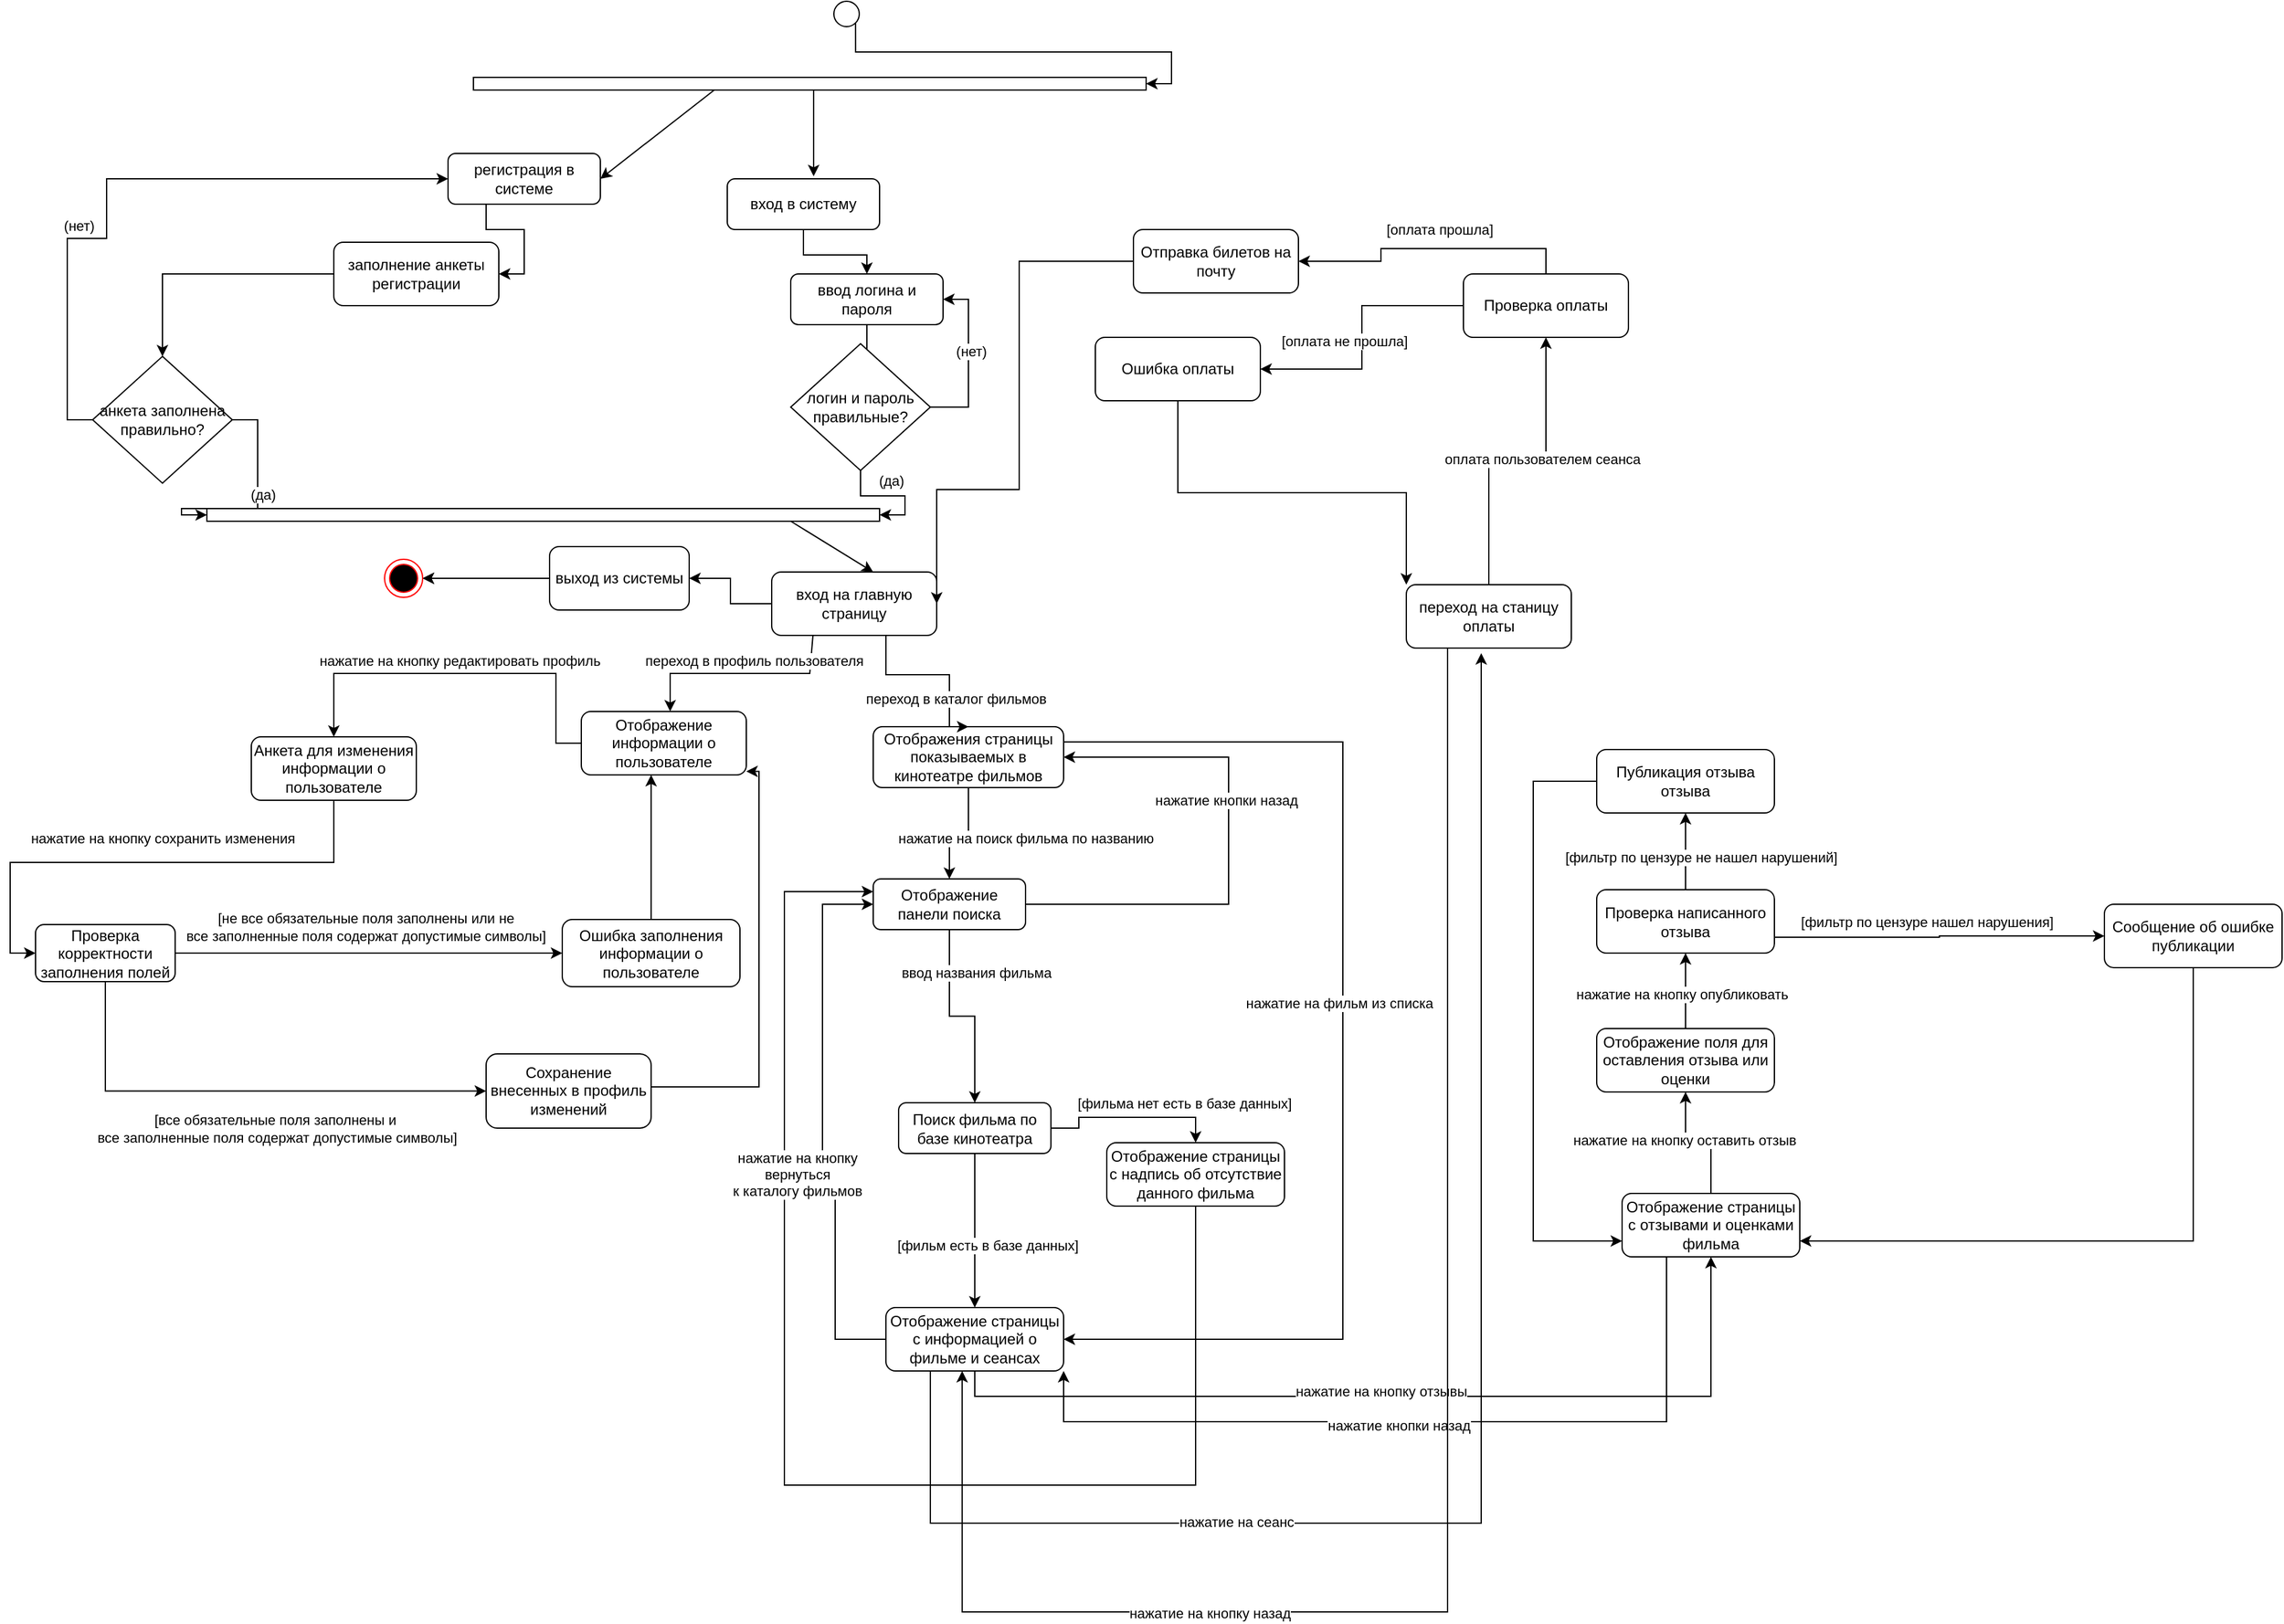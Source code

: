 <mxfile version="24.0.5" type="github">
  <diagram name="Страница — 1" id="B2PdsdtLqztHtTKQ_cyp">
    <mxGraphModel dx="2485" dy="1995" grid="1" gridSize="10" guides="1" tooltips="1" connect="1" arrows="1" fold="1" page="1" pageScale="1" pageWidth="827" pageHeight="1169" math="0" shadow="0">
      <root>
        <mxCell id="0" />
        <mxCell id="1" parent="0" />
        <mxCell id="3Qr5R2aU_Shr_VB6SGoX-1" style="edgeStyle=orthogonalEdgeStyle;rounded=0;orthogonalLoop=1;jettySize=auto;html=1;exitX=0.5;exitY=1;exitDx=0;exitDy=0;" edge="1" parent="1" source="3Qr5R2aU_Shr_VB6SGoX-28" target="3Qr5R2aU_Shr_VB6SGoX-68">
          <mxGeometry relative="1" as="geometry" />
        </mxCell>
        <mxCell id="3Qr5R2aU_Shr_VB6SGoX-2" style="edgeStyle=orthogonalEdgeStyle;rounded=0;orthogonalLoop=1;jettySize=auto;html=1;entryX=0.5;entryY=0;entryDx=0;entryDy=0;" edge="1" parent="1" source="3Qr5R2aU_Shr_VB6SGoX-5" target="3Qr5R2aU_Shr_VB6SGoX-15">
          <mxGeometry relative="1" as="geometry" />
        </mxCell>
        <mxCell id="3Qr5R2aU_Shr_VB6SGoX-5" value="вход в систему" style="rounded=1;whiteSpace=wrap;html=1;" vertex="1" parent="1">
          <mxGeometry x="400" y="100" width="120" height="40" as="geometry" />
        </mxCell>
        <mxCell id="3Qr5R2aU_Shr_VB6SGoX-131" style="edgeStyle=orthogonalEdgeStyle;rounded=0;orthogonalLoop=1;jettySize=auto;html=1;exitX=1;exitY=1;exitDx=0;exitDy=0;" edge="1" parent="1" source="3Qr5R2aU_Shr_VB6SGoX-10" target="3Qr5R2aU_Shr_VB6SGoX-129">
          <mxGeometry relative="1" as="geometry" />
        </mxCell>
        <mxCell id="3Qr5R2aU_Shr_VB6SGoX-10" value="" style="ellipse;whiteSpace=wrap;html=1;aspect=fixed;" vertex="1" parent="1">
          <mxGeometry x="484" y="-40" width="20" height="20" as="geometry" />
        </mxCell>
        <mxCell id="3Qr5R2aU_Shr_VB6SGoX-117" style="edgeStyle=orthogonalEdgeStyle;rounded=0;orthogonalLoop=1;jettySize=auto;html=1;exitX=0.5;exitY=1;exitDx=0;exitDy=0;" edge="1" parent="1" source="3Qr5R2aU_Shr_VB6SGoX-15" target="3Qr5R2aU_Shr_VB6SGoX-115">
          <mxGeometry relative="1" as="geometry" />
        </mxCell>
        <mxCell id="3Qr5R2aU_Shr_VB6SGoX-15" value="ввод логина и пароля" style="rounded=1;whiteSpace=wrap;html=1;" vertex="1" parent="1">
          <mxGeometry x="450" y="175" width="120" height="40" as="geometry" />
        </mxCell>
        <mxCell id="3Qr5R2aU_Shr_VB6SGoX-16" style="edgeStyle=orthogonalEdgeStyle;rounded=0;orthogonalLoop=1;jettySize=auto;html=1;exitX=0.5;exitY=1;exitDx=0;exitDy=0;entryX=0.5;entryY=0;entryDx=0;entryDy=0;" edge="1" parent="1" source="3Qr5R2aU_Shr_VB6SGoX-21" target="3Qr5R2aU_Shr_VB6SGoX-26">
          <mxGeometry relative="1" as="geometry" />
        </mxCell>
        <mxCell id="3Qr5R2aU_Shr_VB6SGoX-17" value="нажатие на поиск фильма по названию" style="edgeLabel;html=1;align=center;verticalAlign=middle;resizable=0;points=[];" vertex="1" connectable="0" parent="3Qr5R2aU_Shr_VB6SGoX-16">
          <mxGeometry x="-0.05" y="-1" relative="1" as="geometry">
            <mxPoint x="50" y="5" as="offset" />
          </mxGeometry>
        </mxCell>
        <mxCell id="3Qr5R2aU_Shr_VB6SGoX-18" style="edgeStyle=orthogonalEdgeStyle;rounded=0;orthogonalLoop=1;jettySize=auto;html=1;exitX=1;exitY=0.25;exitDx=0;exitDy=0;entryX=1;entryY=0.5;entryDx=0;entryDy=0;" edge="1" parent="1" source="3Qr5R2aU_Shr_VB6SGoX-21" target="3Qr5R2aU_Shr_VB6SGoX-68">
          <mxGeometry relative="1" as="geometry">
            <Array as="points">
              <mxPoint x="885" y="544" />
              <mxPoint x="885" y="1015" />
            </Array>
          </mxGeometry>
        </mxCell>
        <mxCell id="3Qr5R2aU_Shr_VB6SGoX-19" value="нажатие на фильм из списка" style="edgeLabel;html=1;align=center;verticalAlign=middle;resizable=0;points=[];" vertex="1" connectable="0" parent="3Qr5R2aU_Shr_VB6SGoX-18">
          <mxGeometry x="-0.065" y="-3" relative="1" as="geometry">
            <mxPoint as="offset" />
          </mxGeometry>
        </mxCell>
        <mxCell id="3Qr5R2aU_Shr_VB6SGoX-21" value="Отображения страницы показываемых в кинотеатре фильмов" style="rounded=1;whiteSpace=wrap;html=1;" vertex="1" parent="1">
          <mxGeometry x="515" y="532" width="150" height="48" as="geometry" />
        </mxCell>
        <mxCell id="3Qr5R2aU_Shr_VB6SGoX-22" style="edgeStyle=orthogonalEdgeStyle;rounded=0;orthogonalLoop=1;jettySize=auto;html=1;entryX=0.5;entryY=0;entryDx=0;entryDy=0;" edge="1" parent="1" source="3Qr5R2aU_Shr_VB6SGoX-26" target="3Qr5R2aU_Shr_VB6SGoX-28">
          <mxGeometry relative="1" as="geometry" />
        </mxCell>
        <mxCell id="3Qr5R2aU_Shr_VB6SGoX-23" value="[фильм есть в базе данных]" style="edgeLabel;html=1;align=center;verticalAlign=middle;resizable=0;points=[];" vertex="1" connectable="0" parent="3Qr5R2aU_Shr_VB6SGoX-22">
          <mxGeometry x="-0.033" y="-2" relative="1" as="geometry">
            <mxPoint x="22" y="178" as="offset" />
          </mxGeometry>
        </mxCell>
        <mxCell id="3Qr5R2aU_Shr_VB6SGoX-24" style="edgeStyle=orthogonalEdgeStyle;rounded=0;orthogonalLoop=1;jettySize=auto;html=1;exitX=1;exitY=0.5;exitDx=0;exitDy=0;entryX=1;entryY=0.5;entryDx=0;entryDy=0;" edge="1" parent="1" source="3Qr5R2aU_Shr_VB6SGoX-26" target="3Qr5R2aU_Shr_VB6SGoX-21">
          <mxGeometry relative="1" as="geometry">
            <Array as="points">
              <mxPoint x="795" y="672" />
              <mxPoint x="795" y="556" />
            </Array>
          </mxGeometry>
        </mxCell>
        <mxCell id="3Qr5R2aU_Shr_VB6SGoX-25" value="нажатие кнопки назад" style="edgeLabel;html=1;align=center;verticalAlign=middle;resizable=0;points=[];" vertex="1" connectable="0" parent="3Qr5R2aU_Shr_VB6SGoX-24">
          <mxGeometry x="0.069" y="2" relative="1" as="geometry">
            <mxPoint y="-25" as="offset" />
          </mxGeometry>
        </mxCell>
        <mxCell id="3Qr5R2aU_Shr_VB6SGoX-26" value="Отображение панели поиска" style="rounded=1;whiteSpace=wrap;html=1;" vertex="1" parent="1">
          <mxGeometry x="515" y="652" width="120" height="40" as="geometry" />
        </mxCell>
        <mxCell id="3Qr5R2aU_Shr_VB6SGoX-27" style="edgeStyle=orthogonalEdgeStyle;rounded=0;orthogonalLoop=1;jettySize=auto;html=1;exitX=1;exitY=0.5;exitDx=0;exitDy=0;entryX=0.5;entryY=0;entryDx=0;entryDy=0;" edge="1" parent="1" source="3Qr5R2aU_Shr_VB6SGoX-28" target="3Qr5R2aU_Shr_VB6SGoX-70">
          <mxGeometry relative="1" as="geometry" />
        </mxCell>
        <mxCell id="3Qr5R2aU_Shr_VB6SGoX-28" value="Поиск фильма по базе кинотеатра" style="rounded=1;whiteSpace=wrap;html=1;" vertex="1" parent="1">
          <mxGeometry x="535" y="828.5" width="120" height="40" as="geometry" />
        </mxCell>
        <mxCell id="3Qr5R2aU_Shr_VB6SGoX-31" style="edgeStyle=orthogonalEdgeStyle;rounded=0;orthogonalLoop=1;jettySize=auto;html=1;exitX=0.25;exitY=1;exitDx=0;exitDy=0;entryX=1;entryY=0.5;entryDx=0;entryDy=0;" edge="1" parent="1" source="3Qr5R2aU_Shr_VB6SGoX-32" target="3Qr5R2aU_Shr_VB6SGoX-73">
          <mxGeometry relative="1" as="geometry" />
        </mxCell>
        <mxCell id="3Qr5R2aU_Shr_VB6SGoX-32" value="регистрация в системе" style="rounded=1;whiteSpace=wrap;html=1;" vertex="1" parent="1">
          <mxGeometry x="180" y="80" width="120" height="40" as="geometry" />
        </mxCell>
        <mxCell id="3Qr5R2aU_Shr_VB6SGoX-35" style="edgeStyle=orthogonalEdgeStyle;rounded=0;orthogonalLoop=1;jettySize=auto;html=1;exitX=0;exitY=0.5;exitDx=0;exitDy=0;entryX=0;entryY=0.5;entryDx=0;entryDy=0;" edge="1" parent="1" source="3Qr5R2aU_Shr_VB6SGoX-111" target="3Qr5R2aU_Shr_VB6SGoX-32">
          <mxGeometry relative="1" as="geometry">
            <mxPoint x="-120" y="280" as="sourcePoint" />
            <mxPoint x="-90" y="53.5" as="targetPoint" />
            <Array as="points">
              <mxPoint x="-120" y="290" />
              <mxPoint x="-120" y="147" />
              <mxPoint x="-89" y="147" />
              <mxPoint x="-89" y="100" />
            </Array>
          </mxGeometry>
        </mxCell>
        <mxCell id="3Qr5R2aU_Shr_VB6SGoX-36" value="(нет)" style="edgeLabel;html=1;align=center;verticalAlign=middle;resizable=0;points=[];" vertex="1" connectable="0" parent="3Qr5R2aU_Shr_VB6SGoX-35">
          <mxGeometry x="0.067" y="-3" relative="1" as="geometry">
            <mxPoint x="-53" y="34" as="offset" />
          </mxGeometry>
        </mxCell>
        <mxCell id="3Qr5R2aU_Shr_VB6SGoX-42" style="edgeStyle=orthogonalEdgeStyle;rounded=0;orthogonalLoop=1;jettySize=auto;html=1;entryX=0.5;entryY=0;entryDx=0;entryDy=0;" edge="1" parent="1" source="3Qr5R2aU_Shr_VB6SGoX-44" target="3Qr5R2aU_Shr_VB6SGoX-21">
          <mxGeometry relative="1" as="geometry">
            <Array as="points">
              <mxPoint x="525" y="491" />
              <mxPoint x="575" y="491" />
            </Array>
          </mxGeometry>
        </mxCell>
        <mxCell id="3Qr5R2aU_Shr_VB6SGoX-43" value="переход в каталог фильмов" style="edgeLabel;html=1;align=center;verticalAlign=middle;resizable=0;points=[];" vertex="1" connectable="0" parent="3Qr5R2aU_Shr_VB6SGoX-42">
          <mxGeometry x="-0.296" y="-1" relative="1" as="geometry">
            <mxPoint x="38" y="18" as="offset" />
          </mxGeometry>
        </mxCell>
        <mxCell id="3Qr5R2aU_Shr_VB6SGoX-123" style="edgeStyle=orthogonalEdgeStyle;rounded=0;orthogonalLoop=1;jettySize=auto;html=1;exitX=0;exitY=0.5;exitDx=0;exitDy=0;entryX=1;entryY=0.5;entryDx=0;entryDy=0;" edge="1" parent="1" source="3Qr5R2aU_Shr_VB6SGoX-44" target="3Qr5R2aU_Shr_VB6SGoX-122">
          <mxGeometry relative="1" as="geometry" />
        </mxCell>
        <mxCell id="3Qr5R2aU_Shr_VB6SGoX-44" value="вход на главную страницу" style="rounded=1;whiteSpace=wrap;html=1;" vertex="1" parent="1">
          <mxGeometry x="435" y="410" width="130" height="50" as="geometry" />
        </mxCell>
        <mxCell id="3Qr5R2aU_Shr_VB6SGoX-45" value="Отображение информации о пользователе" style="rounded=1;whiteSpace=wrap;html=1;" vertex="1" parent="1">
          <mxGeometry x="285" y="520" width="130" height="50" as="geometry" />
        </mxCell>
        <mxCell id="3Qr5R2aU_Shr_VB6SGoX-46" value="" style="endArrow=classic;html=1;rounded=0;exitX=0.25;exitY=1;exitDx=0;exitDy=0;" edge="1" parent="1" source="3Qr5R2aU_Shr_VB6SGoX-44">
          <mxGeometry width="50" height="50" relative="1" as="geometry">
            <mxPoint x="535" y="500" as="sourcePoint" />
            <mxPoint x="355" y="520" as="targetPoint" />
            <Array as="points">
              <mxPoint x="465" y="490" />
              <mxPoint x="355" y="490" />
            </Array>
          </mxGeometry>
        </mxCell>
        <mxCell id="3Qr5R2aU_Shr_VB6SGoX-47" value="переход в профиль пользователя" style="edgeLabel;html=1;align=center;verticalAlign=middle;resizable=0;points=[];" vertex="1" connectable="0" parent="3Qr5R2aU_Shr_VB6SGoX-46">
          <mxGeometry x="0.179" y="-1" relative="1" as="geometry">
            <mxPoint x="26" y="-9" as="offset" />
          </mxGeometry>
        </mxCell>
        <mxCell id="3Qr5R2aU_Shr_VB6SGoX-50" style="edgeStyle=orthogonalEdgeStyle;rounded=0;orthogonalLoop=1;jettySize=auto;html=1;exitX=0.5;exitY=1;exitDx=0;exitDy=0;entryX=0;entryY=0.5;entryDx=0;entryDy=0;" edge="1" parent="1" source="3Qr5R2aU_Shr_VB6SGoX-51" target="3Qr5R2aU_Shr_VB6SGoX-56">
          <mxGeometry relative="1" as="geometry" />
        </mxCell>
        <mxCell id="3Qr5R2aU_Shr_VB6SGoX-51" value="Анкета для изменения информации о пользователе" style="rounded=1;whiteSpace=wrap;html=1;" vertex="1" parent="1">
          <mxGeometry x="25" y="540" width="130" height="50" as="geometry" />
        </mxCell>
        <mxCell id="3Qr5R2aU_Shr_VB6SGoX-52" value="" style="endArrow=classic;html=1;rounded=0;exitX=0;exitY=0.5;exitDx=0;exitDy=0;entryX=0.5;entryY=0;entryDx=0;entryDy=0;" edge="1" parent="1" source="3Qr5R2aU_Shr_VB6SGoX-45" target="3Qr5R2aU_Shr_VB6SGoX-51">
          <mxGeometry width="50" height="50" relative="1" as="geometry">
            <mxPoint x="295" y="460" as="sourcePoint" />
            <mxPoint x="182" y="520" as="targetPoint" />
            <Array as="points">
              <mxPoint x="265" y="545" />
              <mxPoint x="265" y="490" />
              <mxPoint x="90" y="490" />
            </Array>
          </mxGeometry>
        </mxCell>
        <mxCell id="3Qr5R2aU_Shr_VB6SGoX-53" value="нажатие на кнопку редактировать профиль" style="edgeLabel;html=1;align=center;verticalAlign=middle;resizable=0;points=[];" vertex="1" connectable="0" parent="3Qr5R2aU_Shr_VB6SGoX-52">
          <mxGeometry x="0.179" y="-1" relative="1" as="geometry">
            <mxPoint x="26" y="-9" as="offset" />
          </mxGeometry>
        </mxCell>
        <mxCell id="3Qr5R2aU_Shr_VB6SGoX-54" style="edgeStyle=orthogonalEdgeStyle;rounded=0;orthogonalLoop=1;jettySize=auto;html=1;exitX=0.5;exitY=1;exitDx=0;exitDy=0;entryX=0;entryY=0.5;entryDx=0;entryDy=0;" edge="1" parent="1" source="3Qr5R2aU_Shr_VB6SGoX-56" target="3Qr5R2aU_Shr_VB6SGoX-59">
          <mxGeometry relative="1" as="geometry" />
        </mxCell>
        <mxCell id="3Qr5R2aU_Shr_VB6SGoX-55" style="edgeStyle=orthogonalEdgeStyle;rounded=0;orthogonalLoop=1;jettySize=auto;html=1;exitX=1;exitY=0.5;exitDx=0;exitDy=0;entryX=0;entryY=0.5;entryDx=0;entryDy=0;" edge="1" parent="1" source="3Qr5R2aU_Shr_VB6SGoX-56" target="3Qr5R2aU_Shr_VB6SGoX-61">
          <mxGeometry relative="1" as="geometry" />
        </mxCell>
        <mxCell id="3Qr5R2aU_Shr_VB6SGoX-56" value="Проверка корректности заполнения полей" style="rounded=1;whiteSpace=wrap;html=1;" vertex="1" parent="1">
          <mxGeometry x="-145" y="688" width="110" height="45" as="geometry" />
        </mxCell>
        <mxCell id="3Qr5R2aU_Shr_VB6SGoX-57" value="[все обязательные поля заполнены и&amp;nbsp;&lt;div&gt;все заполненные поля содержат допустимые символы&lt;span style=&quot;background-color: rgb(251, 251, 251); text-wrap: wrap;&quot;&gt;]&lt;/span&gt;&lt;/div&gt;" style="edgeLabel;html=1;align=center;verticalAlign=middle;resizable=0;points=[];" vertex="1" connectable="0" parent="1">
          <mxGeometry x="45" y="848.5" as="geometry" />
        </mxCell>
        <mxCell id="3Qr5R2aU_Shr_VB6SGoX-58" style="edgeStyle=orthogonalEdgeStyle;rounded=0;orthogonalLoop=1;jettySize=auto;html=1;exitX=1;exitY=0.5;exitDx=0;exitDy=0;entryX=0.75;entryY=1;entryDx=0;entryDy=0;" edge="1" parent="1" source="3Qr5R2aU_Shr_VB6SGoX-59">
          <mxGeometry relative="1" as="geometry">
            <mxPoint x="372.5" y="816.48" as="sourcePoint" />
            <mxPoint x="415" y="567.23" as="targetPoint" />
            <Array as="points">
              <mxPoint x="340" y="816" />
              <mxPoint x="425" y="816" />
              <mxPoint x="425" y="567" />
            </Array>
          </mxGeometry>
        </mxCell>
        <mxCell id="3Qr5R2aU_Shr_VB6SGoX-59" value="Сохранение внесенных в профиль изменений" style="rounded=1;whiteSpace=wrap;html=1;" vertex="1" parent="1">
          <mxGeometry x="210" y="790" width="130" height="58.5" as="geometry" />
        </mxCell>
        <mxCell id="3Qr5R2aU_Shr_VB6SGoX-60" style="edgeStyle=orthogonalEdgeStyle;rounded=0;orthogonalLoop=1;jettySize=auto;html=1;exitX=0.5;exitY=0;exitDx=0;exitDy=0;" edge="1" parent="1" source="3Qr5R2aU_Shr_VB6SGoX-61" target="3Qr5R2aU_Shr_VB6SGoX-45">
          <mxGeometry relative="1" as="geometry">
            <Array as="points">
              <mxPoint x="340" y="600" />
              <mxPoint x="340" y="600" />
            </Array>
          </mxGeometry>
        </mxCell>
        <mxCell id="3Qr5R2aU_Shr_VB6SGoX-61" value="Ошибка заполнения информации о пользователе" style="rounded=1;whiteSpace=wrap;html=1;" vertex="1" parent="1">
          <mxGeometry x="270" y="684" width="140" height="53" as="geometry" />
        </mxCell>
        <mxCell id="3Qr5R2aU_Shr_VB6SGoX-62" value="[не все обязательные поля заполнены или не&lt;div&gt;все заполненные поля содержат допустимые символы&lt;span style=&quot;background-color: rgb(251, 251, 251); text-wrap: wrap;&quot;&gt;]&lt;/span&gt;&lt;/div&gt;" style="edgeLabel;html=1;align=center;verticalAlign=middle;resizable=0;points=[];" vertex="1" connectable="0" parent="1">
          <mxGeometry x="115" y="692" as="geometry">
            <mxPoint y="-2" as="offset" />
          </mxGeometry>
        </mxCell>
        <mxCell id="3Qr5R2aU_Shr_VB6SGoX-63" value="нажатие на кнопку сохранить изменения" style="edgeLabel;html=1;align=center;verticalAlign=middle;resizable=0;points=[];" vertex="1" connectable="0" parent="1">
          <mxGeometry x="-45.003" y="620" as="geometry" />
        </mxCell>
        <mxCell id="3Qr5R2aU_Shr_VB6SGoX-64" value="ввод названия фильма" style="edgeLabel;html=1;align=center;verticalAlign=middle;resizable=0;points=[];" vertex="1" connectable="0" parent="1">
          <mxGeometry x="605.0" y="710.497" as="geometry">
            <mxPoint x="-9" y="15" as="offset" />
          </mxGeometry>
        </mxCell>
        <mxCell id="3Qr5R2aU_Shr_VB6SGoX-65" style="edgeStyle=orthogonalEdgeStyle;rounded=0;orthogonalLoop=1;jettySize=auto;html=1;entryX=0;entryY=0.5;entryDx=0;entryDy=0;exitX=0;exitY=0.5;exitDx=0;exitDy=0;" edge="1" parent="1" source="3Qr5R2aU_Shr_VB6SGoX-68" target="3Qr5R2aU_Shr_VB6SGoX-26">
          <mxGeometry relative="1" as="geometry">
            <Array as="points">
              <mxPoint x="485" y="1015" />
              <mxPoint x="485" y="890" />
              <mxPoint x="475" y="890" />
              <mxPoint x="475" y="672" />
            </Array>
          </mxGeometry>
        </mxCell>
        <mxCell id="3Qr5R2aU_Shr_VB6SGoX-66" style="edgeStyle=orthogonalEdgeStyle;rounded=0;orthogonalLoop=1;jettySize=auto;html=1;exitX=0.5;exitY=1;exitDx=0;exitDy=0;" edge="1" parent="1" source="3Qr5R2aU_Shr_VB6SGoX-68" target="3Qr5R2aU_Shr_VB6SGoX-81">
          <mxGeometry relative="1" as="geometry" />
        </mxCell>
        <mxCell id="3Qr5R2aU_Shr_VB6SGoX-67" value="нажатие на кнопку отзывы" style="edgeLabel;html=1;align=center;verticalAlign=middle;resizable=0;points=[];" vertex="1" connectable="0" parent="3Qr5R2aU_Shr_VB6SGoX-66">
          <mxGeometry x="-0.042" y="4" relative="1" as="geometry">
            <mxPoint as="offset" />
          </mxGeometry>
        </mxCell>
        <mxCell id="3Qr5R2aU_Shr_VB6SGoX-68" value="Отображение страницы с информацией о фильме и сеансах" style="rounded=1;whiteSpace=wrap;html=1;" vertex="1" parent="1">
          <mxGeometry x="525" y="990" width="140" height="50" as="geometry" />
        </mxCell>
        <mxCell id="3Qr5R2aU_Shr_VB6SGoX-69" style="edgeStyle=orthogonalEdgeStyle;rounded=0;orthogonalLoop=1;jettySize=auto;html=1;exitX=0.5;exitY=1;exitDx=0;exitDy=0;entryX=0;entryY=0.25;entryDx=0;entryDy=0;" edge="1" parent="1" source="3Qr5R2aU_Shr_VB6SGoX-70" target="3Qr5R2aU_Shr_VB6SGoX-26">
          <mxGeometry relative="1" as="geometry">
            <Array as="points">
              <mxPoint x="769" y="1130" />
              <mxPoint x="445" y="1130" />
              <mxPoint x="445" y="662" />
            </Array>
          </mxGeometry>
        </mxCell>
        <mxCell id="3Qr5R2aU_Shr_VB6SGoX-70" value="Отображение страницы с надпись об отсутствие данного фильма" style="rounded=1;whiteSpace=wrap;html=1;" vertex="1" parent="1">
          <mxGeometry x="699" y="860" width="140" height="50" as="geometry" />
        </mxCell>
        <mxCell id="3Qr5R2aU_Shr_VB6SGoX-71" value="[фильма нет есть в базе данных]" style="edgeLabel;html=1;align=center;verticalAlign=middle;resizable=0;points=[];" vertex="1" connectable="0" parent="1">
          <mxGeometry x="760" y="828.503" as="geometry" />
        </mxCell>
        <mxCell id="3Qr5R2aU_Shr_VB6SGoX-72" value="нажатие на кнопку&lt;div&gt;&amp;nbsp;вернуться&amp;nbsp;&lt;div&gt;к каталогу фильмов&lt;/div&gt;&lt;/div&gt;" style="edgeLabel;html=1;align=center;verticalAlign=middle;resizable=0;points=[];" vertex="1" connectable="0" parent="1">
          <mxGeometry x="455.0" y="884.997" as="geometry" />
        </mxCell>
        <mxCell id="3Qr5R2aU_Shr_VB6SGoX-112" style="edgeStyle=orthogonalEdgeStyle;rounded=0;orthogonalLoop=1;jettySize=auto;html=1;exitX=0;exitY=0.5;exitDx=0;exitDy=0;entryX=0.5;entryY=0;entryDx=0;entryDy=0;" edge="1" parent="1" source="3Qr5R2aU_Shr_VB6SGoX-73" target="3Qr5R2aU_Shr_VB6SGoX-111">
          <mxGeometry relative="1" as="geometry" />
        </mxCell>
        <mxCell id="3Qr5R2aU_Shr_VB6SGoX-73" value="заполнение анкеты регистрации" style="rounded=1;whiteSpace=wrap;html=1;" vertex="1" parent="1">
          <mxGeometry x="90" y="150" width="130" height="50" as="geometry" />
        </mxCell>
        <mxCell id="3Qr5R2aU_Shr_VB6SGoX-77" style="edgeStyle=orthogonalEdgeStyle;rounded=0;orthogonalLoop=1;jettySize=auto;html=1;exitX=0.5;exitY=0;exitDx=0;exitDy=0;entryX=0.5;entryY=1;entryDx=0;entryDy=0;" edge="1" parent="1" source="3Qr5R2aU_Shr_VB6SGoX-81" target="3Qr5R2aU_Shr_VB6SGoX-84">
          <mxGeometry relative="1" as="geometry" />
        </mxCell>
        <mxCell id="3Qr5R2aU_Shr_VB6SGoX-78" value="нажатие на кнопку оставить отзыв" style="edgeLabel;html=1;align=center;verticalAlign=middle;resizable=0;points=[];" vertex="1" connectable="0" parent="3Qr5R2aU_Shr_VB6SGoX-77">
          <mxGeometry x="0.239" y="1" relative="1" as="geometry">
            <mxPoint as="offset" />
          </mxGeometry>
        </mxCell>
        <mxCell id="3Qr5R2aU_Shr_VB6SGoX-79" style="edgeStyle=orthogonalEdgeStyle;rounded=0;orthogonalLoop=1;jettySize=auto;html=1;exitX=0.25;exitY=1;exitDx=0;exitDy=0;entryX=1;entryY=1;entryDx=0;entryDy=0;" edge="1" parent="1" source="3Qr5R2aU_Shr_VB6SGoX-81" target="3Qr5R2aU_Shr_VB6SGoX-68">
          <mxGeometry relative="1" as="geometry">
            <Array as="points">
              <mxPoint x="1140" y="1080" />
              <mxPoint x="665" y="1080" />
            </Array>
          </mxGeometry>
        </mxCell>
        <mxCell id="3Qr5R2aU_Shr_VB6SGoX-80" value="нажатие кнопки назад" style="edgeLabel;html=1;align=center;verticalAlign=middle;resizable=0;points=[];" vertex="1" connectable="0" parent="3Qr5R2aU_Shr_VB6SGoX-79">
          <mxGeometry x="0.057" y="3" relative="1" as="geometry">
            <mxPoint as="offset" />
          </mxGeometry>
        </mxCell>
        <mxCell id="3Qr5R2aU_Shr_VB6SGoX-81" value="Отображение страницы с отзывами и оценками фильма" style="rounded=1;whiteSpace=wrap;html=1;" vertex="1" parent="1">
          <mxGeometry x="1105" y="900" width="140" height="50" as="geometry" />
        </mxCell>
        <mxCell id="3Qr5R2aU_Shr_VB6SGoX-82" style="edgeStyle=orthogonalEdgeStyle;rounded=0;orthogonalLoop=1;jettySize=auto;html=1;exitX=0.5;exitY=0;exitDx=0;exitDy=0;entryX=0.5;entryY=1;entryDx=0;entryDy=0;" edge="1" parent="1" source="3Qr5R2aU_Shr_VB6SGoX-84" target="3Qr5R2aU_Shr_VB6SGoX-88">
          <mxGeometry relative="1" as="geometry" />
        </mxCell>
        <mxCell id="3Qr5R2aU_Shr_VB6SGoX-83" value="нажатие на кнопку опубликовать" style="edgeLabel;html=1;align=center;verticalAlign=middle;resizable=0;points=[];" vertex="1" connectable="0" parent="3Qr5R2aU_Shr_VB6SGoX-82">
          <mxGeometry x="-0.088" y="3" relative="1" as="geometry">
            <mxPoint as="offset" />
          </mxGeometry>
        </mxCell>
        <mxCell id="3Qr5R2aU_Shr_VB6SGoX-84" value="Отображение поля для оставления отзыва или оценки" style="rounded=1;whiteSpace=wrap;html=1;" vertex="1" parent="1">
          <mxGeometry x="1085" y="770" width="140" height="50" as="geometry" />
        </mxCell>
        <mxCell id="3Qr5R2aU_Shr_VB6SGoX-85" style="edgeStyle=orthogonalEdgeStyle;rounded=0;orthogonalLoop=1;jettySize=auto;html=1;exitX=0.5;exitY=0;exitDx=0;exitDy=0;entryX=0.5;entryY=1;entryDx=0;entryDy=0;" edge="1" parent="1" source="3Qr5R2aU_Shr_VB6SGoX-88" target="3Qr5R2aU_Shr_VB6SGoX-92">
          <mxGeometry relative="1" as="geometry" />
        </mxCell>
        <mxCell id="3Qr5R2aU_Shr_VB6SGoX-86" value="[фильтр по цензуре нашел нарушения]" style="edgeLabel;html=1;align=center;verticalAlign=middle;resizable=0;points=[];" vertex="1" connectable="0" parent="3Qr5R2aU_Shr_VB6SGoX-85">
          <mxGeometry x="0.079" y="-2" relative="1" as="geometry">
            <mxPoint x="188" y="58" as="offset" />
          </mxGeometry>
        </mxCell>
        <mxCell id="3Qr5R2aU_Shr_VB6SGoX-87" style="edgeStyle=orthogonalEdgeStyle;rounded=0;orthogonalLoop=1;jettySize=auto;html=1;exitX=1;exitY=0.75;exitDx=0;exitDy=0;entryX=0;entryY=0.5;entryDx=0;entryDy=0;" edge="1" parent="1" source="3Qr5R2aU_Shr_VB6SGoX-88" target="3Qr5R2aU_Shr_VB6SGoX-90">
          <mxGeometry relative="1" as="geometry" />
        </mxCell>
        <mxCell id="3Qr5R2aU_Shr_VB6SGoX-88" value="Проверка написанного отзыва" style="rounded=1;whiteSpace=wrap;html=1;" vertex="1" parent="1">
          <mxGeometry x="1085" y="660.5" width="140" height="50" as="geometry" />
        </mxCell>
        <mxCell id="3Qr5R2aU_Shr_VB6SGoX-89" style="edgeStyle=orthogonalEdgeStyle;rounded=0;orthogonalLoop=1;jettySize=auto;html=1;exitX=0.5;exitY=1;exitDx=0;exitDy=0;entryX=1;entryY=0.75;entryDx=0;entryDy=0;" edge="1" parent="1" source="3Qr5R2aU_Shr_VB6SGoX-90" target="3Qr5R2aU_Shr_VB6SGoX-81">
          <mxGeometry relative="1" as="geometry" />
        </mxCell>
        <mxCell id="3Qr5R2aU_Shr_VB6SGoX-90" value="Сообщение об ошибке публикации" style="rounded=1;whiteSpace=wrap;html=1;" vertex="1" parent="1">
          <mxGeometry x="1485" y="672" width="140" height="50" as="geometry" />
        </mxCell>
        <mxCell id="3Qr5R2aU_Shr_VB6SGoX-91" style="edgeStyle=orthogonalEdgeStyle;rounded=0;orthogonalLoop=1;jettySize=auto;html=1;exitX=0;exitY=0.5;exitDx=0;exitDy=0;entryX=0;entryY=0.75;entryDx=0;entryDy=0;" edge="1" parent="1" source="3Qr5R2aU_Shr_VB6SGoX-92" target="3Qr5R2aU_Shr_VB6SGoX-81">
          <mxGeometry relative="1" as="geometry">
            <Array as="points">
              <mxPoint x="1035" y="575" />
              <mxPoint x="1035" y="937" />
            </Array>
          </mxGeometry>
        </mxCell>
        <mxCell id="3Qr5R2aU_Shr_VB6SGoX-92" value="Публикация отзыва отзыва" style="rounded=1;whiteSpace=wrap;html=1;" vertex="1" parent="1">
          <mxGeometry x="1085" y="550" width="140" height="50" as="geometry" />
        </mxCell>
        <mxCell id="3Qr5R2aU_Shr_VB6SGoX-93" value="[фильтр по цензуре не нашел нарушений]" style="edgeLabel;html=1;align=center;verticalAlign=middle;resizable=0;points=[];" vertex="1" connectable="0" parent="1">
          <mxGeometry x="1167" y="635.167" as="geometry" />
        </mxCell>
        <mxCell id="3Qr5R2aU_Shr_VB6SGoX-94" style="edgeStyle=orthogonalEdgeStyle;rounded=0;orthogonalLoop=1;jettySize=auto;html=1;exitX=0.5;exitY=0;exitDx=0;exitDy=0;" edge="1" parent="1" source="3Qr5R2aU_Shr_VB6SGoX-96" target="3Qr5R2aU_Shr_VB6SGoX-102">
          <mxGeometry relative="1" as="geometry" />
        </mxCell>
        <mxCell id="3Qr5R2aU_Shr_VB6SGoX-95" value="оплата пользователем сеанса" style="edgeLabel;html=1;align=center;verticalAlign=middle;resizable=0;points=[];" vertex="1" connectable="0" parent="3Qr5R2aU_Shr_VB6SGoX-94">
          <mxGeometry x="0.164" y="2" relative="1" as="geometry">
            <mxPoint as="offset" />
          </mxGeometry>
        </mxCell>
        <mxCell id="3Qr5R2aU_Shr_VB6SGoX-96" value="переход на станицу оплаты" style="rounded=1;whiteSpace=wrap;html=1;" vertex="1" parent="1">
          <mxGeometry x="935" y="420" width="130" height="50" as="geometry" />
        </mxCell>
        <mxCell id="3Qr5R2aU_Shr_VB6SGoX-97" style="edgeStyle=orthogonalEdgeStyle;rounded=0;orthogonalLoop=1;jettySize=auto;html=1;exitX=0.25;exitY=1;exitDx=0;exitDy=0;entryX=0.454;entryY=1.08;entryDx=0;entryDy=0;entryPerimeter=0;" edge="1" parent="1" source="3Qr5R2aU_Shr_VB6SGoX-68" target="3Qr5R2aU_Shr_VB6SGoX-96">
          <mxGeometry relative="1" as="geometry">
            <Array as="points">
              <mxPoint x="560" y="1160" />
              <mxPoint x="994" y="1160" />
            </Array>
          </mxGeometry>
        </mxCell>
        <mxCell id="3Qr5R2aU_Shr_VB6SGoX-98" value="нажатие на сеанс" style="edgeLabel;html=1;align=center;verticalAlign=middle;resizable=0;points=[];" vertex="1" connectable="0" parent="3Qr5R2aU_Shr_VB6SGoX-97">
          <mxGeometry x="-0.418" y="1" relative="1" as="geometry">
            <mxPoint as="offset" />
          </mxGeometry>
        </mxCell>
        <mxCell id="3Qr5R2aU_Shr_VB6SGoX-99" style="edgeStyle=orthogonalEdgeStyle;rounded=0;orthogonalLoop=1;jettySize=auto;html=1;exitX=0;exitY=0.5;exitDx=0;exitDy=0;entryX=1;entryY=0.5;entryDx=0;entryDy=0;" edge="1" parent="1" source="3Qr5R2aU_Shr_VB6SGoX-102" target="3Qr5R2aU_Shr_VB6SGoX-104">
          <mxGeometry relative="1" as="geometry" />
        </mxCell>
        <mxCell id="3Qr5R2aU_Shr_VB6SGoX-100" value="[оплата прошла]" style="edgeLabel;html=1;align=center;verticalAlign=middle;resizable=0;points=[];" vertex="1" connectable="0" parent="3Qr5R2aU_Shr_VB6SGoX-99">
          <mxGeometry x="0.691" y="1" relative="1" as="geometry">
            <mxPoint x="108" y="-111" as="offset" />
          </mxGeometry>
        </mxCell>
        <mxCell id="3Qr5R2aU_Shr_VB6SGoX-101" style="edgeStyle=orthogonalEdgeStyle;rounded=0;orthogonalLoop=1;jettySize=auto;html=1;exitX=0.5;exitY=0;exitDx=0;exitDy=0;entryX=1;entryY=0.5;entryDx=0;entryDy=0;" edge="1" parent="1" source="3Qr5R2aU_Shr_VB6SGoX-102" target="3Qr5R2aU_Shr_VB6SGoX-106">
          <mxGeometry relative="1" as="geometry" />
        </mxCell>
        <mxCell id="3Qr5R2aU_Shr_VB6SGoX-102" value="Проверка оплаты" style="rounded=1;whiteSpace=wrap;html=1;" vertex="1" parent="1">
          <mxGeometry x="980" y="175" width="130" height="50" as="geometry" />
        </mxCell>
        <mxCell id="3Qr5R2aU_Shr_VB6SGoX-103" style="edgeStyle=orthogonalEdgeStyle;rounded=0;orthogonalLoop=1;jettySize=auto;html=1;exitX=0.5;exitY=1;exitDx=0;exitDy=0;entryX=0;entryY=0;entryDx=0;entryDy=0;" edge="1" parent="1" source="3Qr5R2aU_Shr_VB6SGoX-104" target="3Qr5R2aU_Shr_VB6SGoX-96">
          <mxGeometry relative="1" as="geometry" />
        </mxCell>
        <mxCell id="3Qr5R2aU_Shr_VB6SGoX-104" value="Ошибка оплаты" style="rounded=1;whiteSpace=wrap;html=1;" vertex="1" parent="1">
          <mxGeometry x="690" y="225" width="130" height="50" as="geometry" />
        </mxCell>
        <mxCell id="3Qr5R2aU_Shr_VB6SGoX-105" style="edgeStyle=orthogonalEdgeStyle;rounded=0;orthogonalLoop=1;jettySize=auto;html=1;exitX=0;exitY=0.5;exitDx=0;exitDy=0;entryX=1;entryY=0.5;entryDx=0;entryDy=0;" edge="1" parent="1" source="3Qr5R2aU_Shr_VB6SGoX-106" target="3Qr5R2aU_Shr_VB6SGoX-44">
          <mxGeometry relative="1" as="geometry">
            <Array as="points">
              <mxPoint x="630" y="165" />
              <mxPoint x="630" y="345" />
            </Array>
          </mxGeometry>
        </mxCell>
        <mxCell id="3Qr5R2aU_Shr_VB6SGoX-106" value="Отправка билетов на почту" style="rounded=1;whiteSpace=wrap;html=1;" vertex="1" parent="1">
          <mxGeometry x="720" y="140" width="130" height="50" as="geometry" />
        </mxCell>
        <mxCell id="3Qr5R2aU_Shr_VB6SGoX-107" value="[оплата не прошла]" style="edgeLabel;html=1;align=center;verticalAlign=middle;resizable=0;points=[];" vertex="1" connectable="0" parent="1">
          <mxGeometry x="900" y="240" as="geometry">
            <mxPoint x="-14" y="-12" as="offset" />
          </mxGeometry>
        </mxCell>
        <mxCell id="3Qr5R2aU_Shr_VB6SGoX-108" style="edgeStyle=orthogonalEdgeStyle;rounded=0;orthogonalLoop=1;jettySize=auto;html=1;exitX=0.25;exitY=1;exitDx=0;exitDy=0;entryX=0.429;entryY=1;entryDx=0;entryDy=0;entryPerimeter=0;" edge="1" parent="1" source="3Qr5R2aU_Shr_VB6SGoX-96" target="3Qr5R2aU_Shr_VB6SGoX-68">
          <mxGeometry relative="1" as="geometry">
            <Array as="points">
              <mxPoint x="968" y="1230" />
              <mxPoint x="585" y="1230" />
            </Array>
          </mxGeometry>
        </mxCell>
        <mxCell id="3Qr5R2aU_Shr_VB6SGoX-109" value="нажатие на кнопку назад" style="edgeLabel;html=1;align=center;verticalAlign=middle;resizable=0;points=[];" vertex="1" connectable="0" parent="3Qr5R2aU_Shr_VB6SGoX-108">
          <mxGeometry x="0.422" y="1" relative="1" as="geometry">
            <mxPoint as="offset" />
          </mxGeometry>
        </mxCell>
        <mxCell id="3Qr5R2aU_Shr_VB6SGoX-136" style="edgeStyle=orthogonalEdgeStyle;rounded=0;orthogonalLoop=1;jettySize=auto;html=1;exitX=1;exitY=0.5;exitDx=0;exitDy=0;" edge="1" parent="1" source="3Qr5R2aU_Shr_VB6SGoX-111" target="3Qr5R2aU_Shr_VB6SGoX-135">
          <mxGeometry relative="1" as="geometry" />
        </mxCell>
        <mxCell id="3Qr5R2aU_Shr_VB6SGoX-137" value="(да)" style="edgeLabel;html=1;align=center;verticalAlign=middle;resizable=0;points=[];" vertex="1" connectable="0" parent="3Qr5R2aU_Shr_VB6SGoX-136">
          <mxGeometry x="-0.096" y="4" relative="1" as="geometry">
            <mxPoint as="offset" />
          </mxGeometry>
        </mxCell>
        <mxCell id="3Qr5R2aU_Shr_VB6SGoX-111" value="анкета заполнена правильно?" style="rhombus;whiteSpace=wrap;html=1;" vertex="1" parent="1">
          <mxGeometry x="-100" y="240" width="110" height="100" as="geometry" />
        </mxCell>
        <mxCell id="3Qr5R2aU_Shr_VB6SGoX-118" style="edgeStyle=orthogonalEdgeStyle;rounded=0;orthogonalLoop=1;jettySize=auto;html=1;exitX=1;exitY=0.5;exitDx=0;exitDy=0;entryX=1;entryY=0.5;entryDx=0;entryDy=0;" edge="1" parent="1" source="3Qr5R2aU_Shr_VB6SGoX-115" target="3Qr5R2aU_Shr_VB6SGoX-15">
          <mxGeometry relative="1" as="geometry" />
        </mxCell>
        <mxCell id="3Qr5R2aU_Shr_VB6SGoX-119" value="(нет)" style="edgeLabel;html=1;align=center;verticalAlign=middle;resizable=0;points=[];" vertex="1" connectable="0" parent="3Qr5R2aU_Shr_VB6SGoX-118">
          <mxGeometry x="0.097" y="-2" relative="1" as="geometry">
            <mxPoint as="offset" />
          </mxGeometry>
        </mxCell>
        <mxCell id="3Qr5R2aU_Shr_VB6SGoX-120" style="edgeStyle=orthogonalEdgeStyle;rounded=0;orthogonalLoop=1;jettySize=auto;html=1;exitX=0.5;exitY=1;exitDx=0;exitDy=0;" edge="1" parent="1" source="3Qr5R2aU_Shr_VB6SGoX-115" target="3Qr5R2aU_Shr_VB6SGoX-135">
          <mxGeometry relative="1" as="geometry" />
        </mxCell>
        <mxCell id="3Qr5R2aU_Shr_VB6SGoX-121" value="(да)" style="edgeLabel;html=1;align=center;verticalAlign=middle;resizable=0;points=[];" vertex="1" connectable="0" parent="3Qr5R2aU_Shr_VB6SGoX-120">
          <mxGeometry x="-0.022" y="2" relative="1" as="geometry">
            <mxPoint y="-10" as="offset" />
          </mxGeometry>
        </mxCell>
        <mxCell id="3Qr5R2aU_Shr_VB6SGoX-115" value="логин и пароль правильные?" style="rhombus;whiteSpace=wrap;html=1;" vertex="1" parent="1">
          <mxGeometry x="450" y="230" width="110" height="100" as="geometry" />
        </mxCell>
        <mxCell id="3Qr5R2aU_Shr_VB6SGoX-124" style="edgeStyle=orthogonalEdgeStyle;rounded=0;orthogonalLoop=1;jettySize=auto;html=1;exitX=0;exitY=0.5;exitDx=0;exitDy=0;" edge="1" parent="1" source="3Qr5R2aU_Shr_VB6SGoX-122">
          <mxGeometry relative="1" as="geometry">
            <mxPoint x="160" y="415" as="targetPoint" />
          </mxGeometry>
        </mxCell>
        <mxCell id="3Qr5R2aU_Shr_VB6SGoX-127" value="" style="edgeStyle=orthogonalEdgeStyle;rounded=0;orthogonalLoop=1;jettySize=auto;html=1;" edge="1" parent="1" source="3Qr5R2aU_Shr_VB6SGoX-122" target="3Qr5R2aU_Shr_VB6SGoX-125">
          <mxGeometry relative="1" as="geometry" />
        </mxCell>
        <mxCell id="3Qr5R2aU_Shr_VB6SGoX-122" value="выход из системы" style="rounded=1;whiteSpace=wrap;html=1;" vertex="1" parent="1">
          <mxGeometry x="260" y="390" width="110" height="50" as="geometry" />
        </mxCell>
        <mxCell id="3Qr5R2aU_Shr_VB6SGoX-125" value="" style="ellipse;html=1;shape=endState;fillColor=#000000;strokeColor=#ff0000;" vertex="1" parent="1">
          <mxGeometry x="130" y="400" width="30" height="30" as="geometry" />
        </mxCell>
        <mxCell id="3Qr5R2aU_Shr_VB6SGoX-129" value="" style="html=1;points=[[0,0,0,0,5],[0,1,0,0,-5],[1,0,0,0,5],[1,1,0,0,-5]];perimeter=orthogonalPerimeter;outlineConnect=0;targetShapes=umlLifeline;portConstraint=eastwest;newEdgeStyle={&quot;curved&quot;:0,&quot;rounded&quot;:0};rotation=90;" vertex="1" parent="1">
          <mxGeometry x="460" y="-240" width="10" height="530" as="geometry" />
        </mxCell>
        <mxCell id="3Qr5R2aU_Shr_VB6SGoX-133" value="" style="endArrow=classic;html=1;rounded=0;exitX=1;exitY=0.642;exitDx=0;exitDy=0;exitPerimeter=0;entryX=1;entryY=0.5;entryDx=0;entryDy=0;" edge="1" parent="1" source="3Qr5R2aU_Shr_VB6SGoX-129" target="3Qr5R2aU_Shr_VB6SGoX-32">
          <mxGeometry width="50" height="50" relative="1" as="geometry">
            <mxPoint x="540" y="260" as="sourcePoint" />
            <mxPoint x="590" y="210" as="targetPoint" />
          </mxGeometry>
        </mxCell>
        <mxCell id="3Qr5R2aU_Shr_VB6SGoX-134" value="" style="endArrow=classic;html=1;rounded=0;entryX=0.567;entryY=-0.05;entryDx=0;entryDy=0;entryPerimeter=0;" edge="1" parent="1" source="3Qr5R2aU_Shr_VB6SGoX-129" target="3Qr5R2aU_Shr_VB6SGoX-5">
          <mxGeometry width="50" height="50" relative="1" as="geometry">
            <mxPoint x="400" y="40" as="sourcePoint" />
            <mxPoint x="310" y="110" as="targetPoint" />
          </mxGeometry>
        </mxCell>
        <mxCell id="3Qr5R2aU_Shr_VB6SGoX-135" value="" style="html=1;points=[[0,0,0,0,5],[0,1,0,0,-5],[1,0,0,0,5],[1,1,0,0,-5]];perimeter=orthogonalPerimeter;outlineConnect=0;targetShapes=umlLifeline;portConstraint=eastwest;newEdgeStyle={&quot;curved&quot;:0,&quot;rounded&quot;:0};rotation=90;" vertex="1" parent="1">
          <mxGeometry x="250" y="100" width="10" height="530" as="geometry" />
        </mxCell>
        <mxCell id="3Qr5R2aU_Shr_VB6SGoX-138" value="" style="endArrow=classic;html=1;rounded=0;entryX=0.615;entryY=0;entryDx=0;entryDy=0;entryPerimeter=0;exitX=1;exitY=0.132;exitDx=0;exitDy=0;exitPerimeter=0;" edge="1" parent="1" source="3Qr5R2aU_Shr_VB6SGoX-135" target="3Qr5R2aU_Shr_VB6SGoX-44">
          <mxGeometry width="50" height="50" relative="1" as="geometry">
            <mxPoint x="478" y="40" as="sourcePoint" />
            <mxPoint x="478" y="108" as="targetPoint" />
          </mxGeometry>
        </mxCell>
      </root>
    </mxGraphModel>
  </diagram>
</mxfile>
